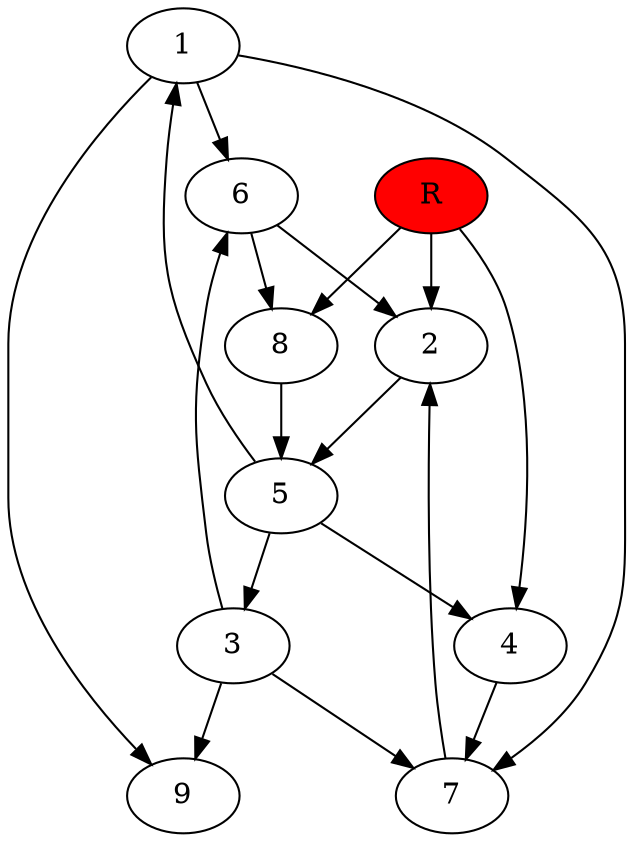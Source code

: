 digraph prb81276 {
	1
	2
	3
	4
	5
	6
	7
	8
	R [fillcolor="#ff0000" style=filled]
	1 -> 6
	1 -> 7
	1 -> 9
	2 -> 5
	3 -> 6
	3 -> 7
	3 -> 9
	4 -> 7
	5 -> 1
	5 -> 3
	5 -> 4
	6 -> 2
	6 -> 8
	7 -> 2
	8 -> 5
	R -> 2
	R -> 4
	R -> 8
}
